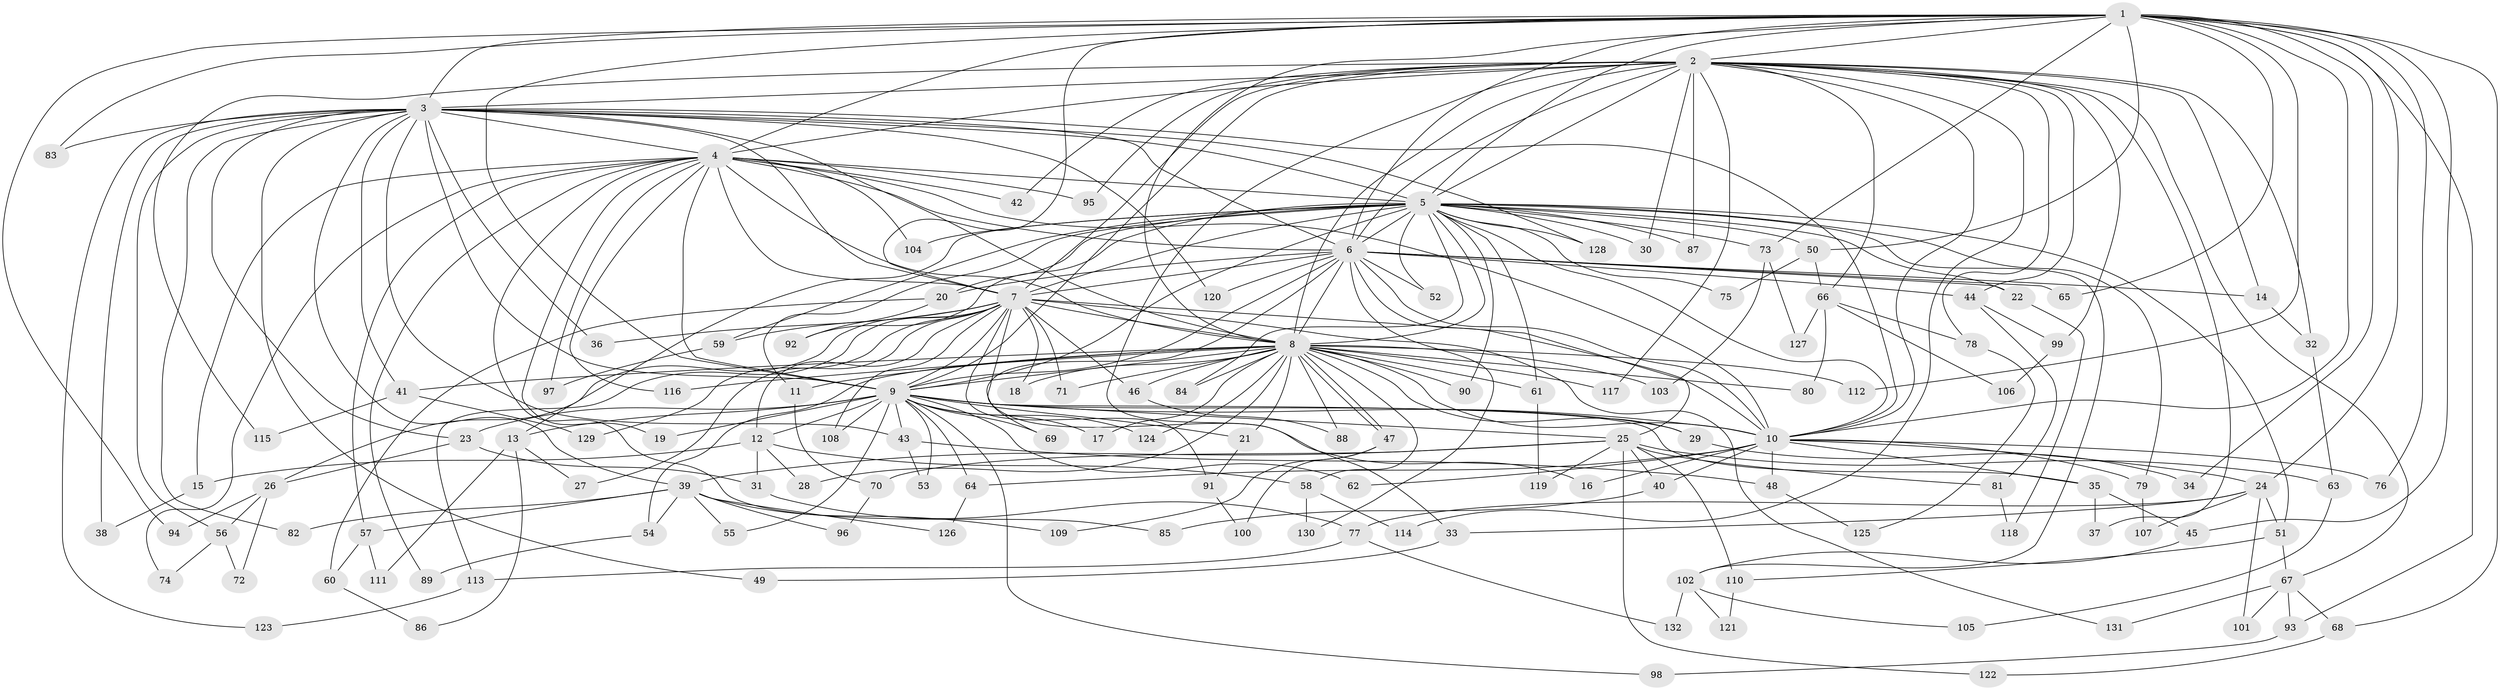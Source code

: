 // Generated by graph-tools (version 1.1) at 2025/44/03/09/25 04:44:24]
// undirected, 132 vertices, 289 edges
graph export_dot {
graph [start="1"]
  node [color=gray90,style=filled];
  1;
  2;
  3;
  4;
  5;
  6;
  7;
  8;
  9;
  10;
  11;
  12;
  13;
  14;
  15;
  16;
  17;
  18;
  19;
  20;
  21;
  22;
  23;
  24;
  25;
  26;
  27;
  28;
  29;
  30;
  31;
  32;
  33;
  34;
  35;
  36;
  37;
  38;
  39;
  40;
  41;
  42;
  43;
  44;
  45;
  46;
  47;
  48;
  49;
  50;
  51;
  52;
  53;
  54;
  55;
  56;
  57;
  58;
  59;
  60;
  61;
  62;
  63;
  64;
  65;
  66;
  67;
  68;
  69;
  70;
  71;
  72;
  73;
  74;
  75;
  76;
  77;
  78;
  79;
  80;
  81;
  82;
  83;
  84;
  85;
  86;
  87;
  88;
  89;
  90;
  91;
  92;
  93;
  94;
  95;
  96;
  97;
  98;
  99;
  100;
  101;
  102;
  103;
  104;
  105;
  106;
  107;
  108;
  109;
  110;
  111;
  112;
  113;
  114;
  115;
  116;
  117;
  118;
  119;
  120;
  121;
  122;
  123;
  124;
  125;
  126;
  127;
  128;
  129;
  130;
  131;
  132;
  1 -- 2;
  1 -- 3;
  1 -- 4;
  1 -- 5;
  1 -- 6;
  1 -- 7;
  1 -- 8;
  1 -- 9;
  1 -- 10;
  1 -- 24;
  1 -- 34;
  1 -- 45;
  1 -- 50;
  1 -- 65;
  1 -- 68;
  1 -- 73;
  1 -- 76;
  1 -- 83;
  1 -- 93;
  1 -- 94;
  1 -- 112;
  2 -- 3;
  2 -- 4;
  2 -- 5;
  2 -- 6;
  2 -- 7;
  2 -- 8;
  2 -- 9;
  2 -- 10;
  2 -- 14;
  2 -- 30;
  2 -- 32;
  2 -- 33;
  2 -- 37;
  2 -- 42;
  2 -- 44;
  2 -- 66;
  2 -- 67;
  2 -- 78;
  2 -- 87;
  2 -- 95;
  2 -- 99;
  2 -- 114;
  2 -- 115;
  2 -- 117;
  3 -- 4;
  3 -- 5;
  3 -- 6;
  3 -- 7;
  3 -- 8;
  3 -- 9;
  3 -- 10;
  3 -- 23;
  3 -- 36;
  3 -- 38;
  3 -- 39;
  3 -- 41;
  3 -- 43;
  3 -- 49;
  3 -- 56;
  3 -- 82;
  3 -- 83;
  3 -- 120;
  3 -- 123;
  3 -- 128;
  4 -- 5;
  4 -- 6;
  4 -- 7;
  4 -- 8;
  4 -- 9;
  4 -- 10;
  4 -- 15;
  4 -- 19;
  4 -- 42;
  4 -- 57;
  4 -- 74;
  4 -- 85;
  4 -- 89;
  4 -- 95;
  4 -- 97;
  4 -- 104;
  4 -- 116;
  5 -- 6;
  5 -- 7;
  5 -- 8;
  5 -- 9;
  5 -- 10;
  5 -- 11;
  5 -- 13;
  5 -- 20;
  5 -- 22;
  5 -- 30;
  5 -- 50;
  5 -- 51;
  5 -- 52;
  5 -- 59;
  5 -- 61;
  5 -- 73;
  5 -- 75;
  5 -- 79;
  5 -- 84;
  5 -- 87;
  5 -- 90;
  5 -- 92;
  5 -- 102;
  5 -- 104;
  5 -- 128;
  6 -- 7;
  6 -- 8;
  6 -- 9;
  6 -- 10;
  6 -- 14;
  6 -- 20;
  6 -- 22;
  6 -- 25;
  6 -- 44;
  6 -- 52;
  6 -- 65;
  6 -- 69;
  6 -- 120;
  6 -- 130;
  7 -- 8;
  7 -- 9;
  7 -- 10;
  7 -- 12;
  7 -- 16;
  7 -- 18;
  7 -- 26;
  7 -- 27;
  7 -- 36;
  7 -- 46;
  7 -- 59;
  7 -- 71;
  7 -- 91;
  7 -- 108;
  7 -- 113;
  7 -- 129;
  7 -- 131;
  8 -- 9;
  8 -- 10;
  8 -- 11;
  8 -- 17;
  8 -- 18;
  8 -- 21;
  8 -- 28;
  8 -- 29;
  8 -- 41;
  8 -- 46;
  8 -- 47;
  8 -- 47;
  8 -- 54;
  8 -- 58;
  8 -- 61;
  8 -- 71;
  8 -- 80;
  8 -- 84;
  8 -- 88;
  8 -- 90;
  8 -- 103;
  8 -- 112;
  8 -- 116;
  8 -- 117;
  8 -- 124;
  9 -- 10;
  9 -- 12;
  9 -- 13;
  9 -- 17;
  9 -- 19;
  9 -- 21;
  9 -- 23;
  9 -- 25;
  9 -- 29;
  9 -- 35;
  9 -- 43;
  9 -- 53;
  9 -- 55;
  9 -- 62;
  9 -- 64;
  9 -- 69;
  9 -- 98;
  9 -- 108;
  9 -- 124;
  10 -- 16;
  10 -- 24;
  10 -- 35;
  10 -- 40;
  10 -- 48;
  10 -- 62;
  10 -- 64;
  10 -- 76;
  10 -- 79;
  11 -- 70;
  12 -- 15;
  12 -- 28;
  12 -- 31;
  12 -- 58;
  13 -- 27;
  13 -- 86;
  13 -- 111;
  14 -- 32;
  15 -- 38;
  20 -- 60;
  20 -- 92;
  21 -- 91;
  22 -- 118;
  23 -- 26;
  23 -- 31;
  24 -- 33;
  24 -- 51;
  24 -- 77;
  24 -- 101;
  24 -- 107;
  25 -- 39;
  25 -- 40;
  25 -- 63;
  25 -- 70;
  25 -- 81;
  25 -- 110;
  25 -- 119;
  25 -- 122;
  26 -- 56;
  26 -- 72;
  26 -- 94;
  29 -- 34;
  31 -- 77;
  32 -- 63;
  33 -- 49;
  35 -- 37;
  35 -- 45;
  39 -- 54;
  39 -- 55;
  39 -- 57;
  39 -- 82;
  39 -- 96;
  39 -- 109;
  39 -- 126;
  40 -- 85;
  41 -- 115;
  41 -- 129;
  43 -- 48;
  43 -- 53;
  44 -- 81;
  44 -- 99;
  45 -- 102;
  46 -- 88;
  47 -- 100;
  47 -- 109;
  48 -- 125;
  50 -- 66;
  50 -- 75;
  51 -- 67;
  51 -- 110;
  54 -- 89;
  56 -- 72;
  56 -- 74;
  57 -- 60;
  57 -- 111;
  58 -- 114;
  58 -- 130;
  59 -- 97;
  60 -- 86;
  61 -- 119;
  63 -- 105;
  64 -- 126;
  66 -- 78;
  66 -- 80;
  66 -- 106;
  66 -- 127;
  67 -- 68;
  67 -- 93;
  67 -- 101;
  67 -- 131;
  68 -- 122;
  70 -- 96;
  73 -- 103;
  73 -- 127;
  77 -- 113;
  77 -- 132;
  78 -- 125;
  79 -- 107;
  81 -- 118;
  91 -- 100;
  93 -- 98;
  99 -- 106;
  102 -- 105;
  102 -- 121;
  102 -- 132;
  110 -- 121;
  113 -- 123;
}
